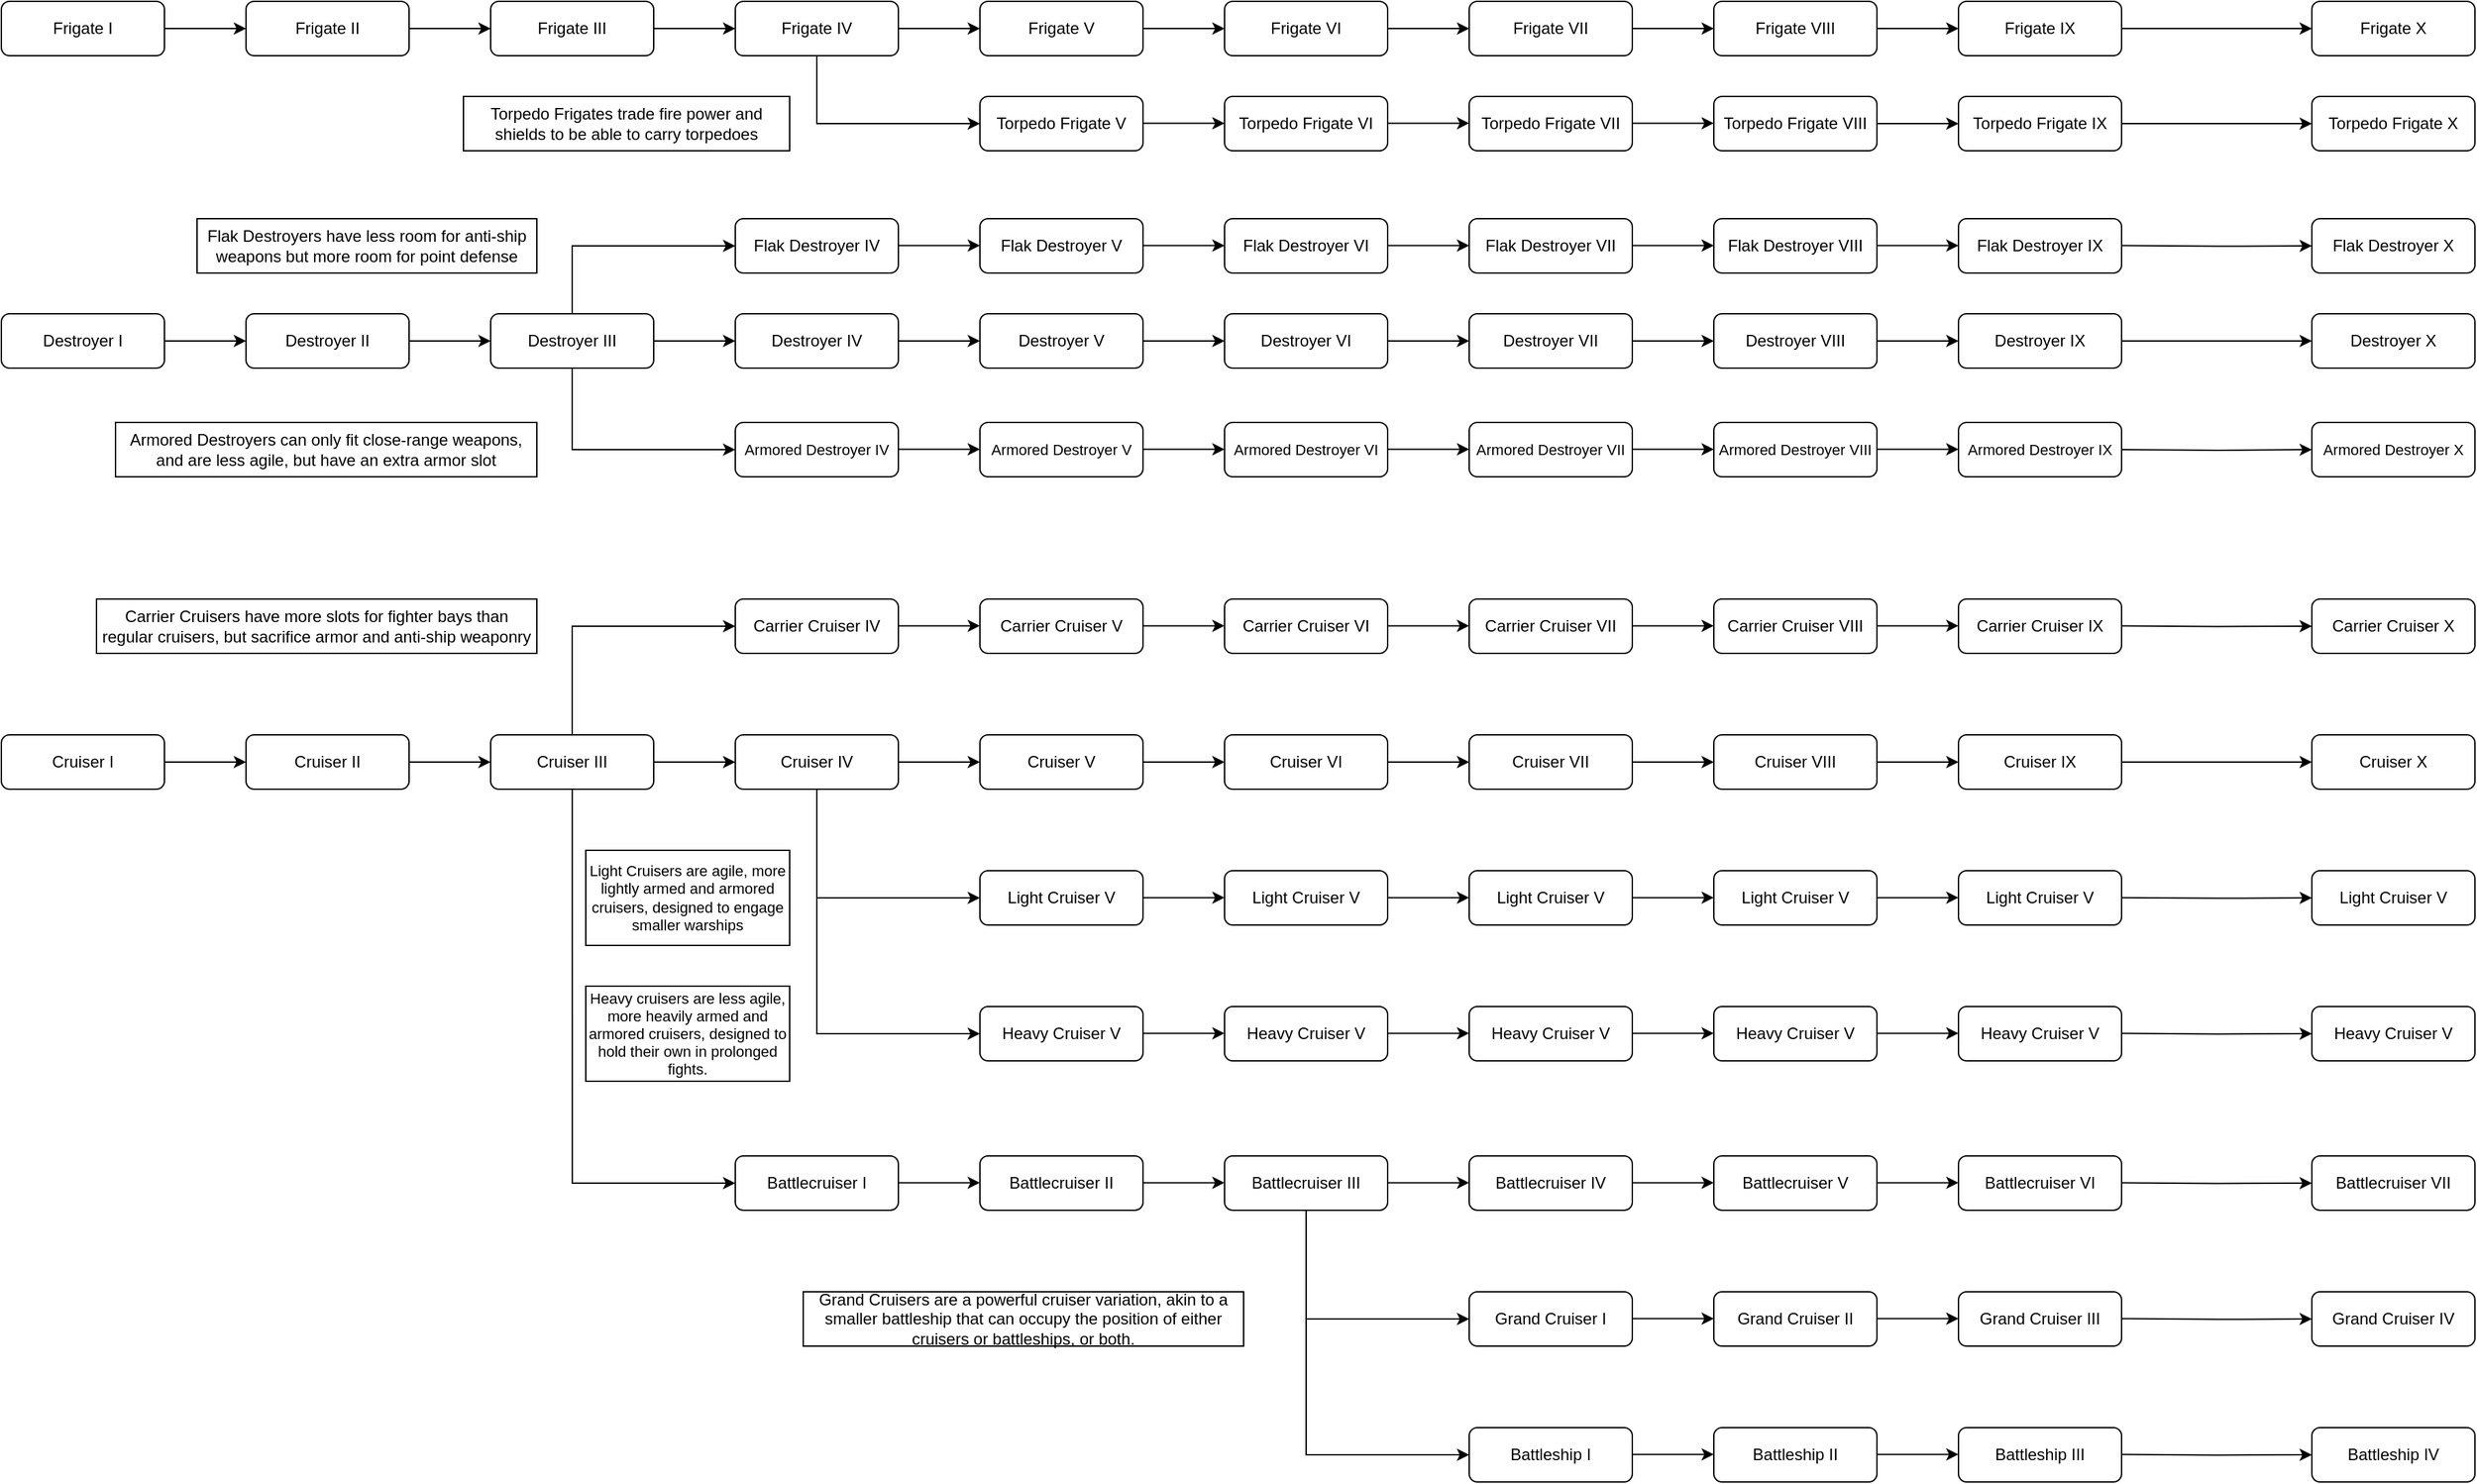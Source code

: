 <mxfile version="24.6.3" type="github">
  <diagram id="C5RBs43oDa-KdzZeNtuy" name="Page-1">
    <mxGraphModel dx="1272" dy="1869" grid="1" gridSize="10" guides="1" tooltips="1" connect="1" arrows="1" fold="1" page="1" pageScale="1" pageWidth="827" pageHeight="1169" math="0" shadow="0">
      <root>
        <mxCell id="WIyWlLk6GJQsqaUBKTNV-0" />
        <mxCell id="WIyWlLk6GJQsqaUBKTNV-1" parent="WIyWlLk6GJQsqaUBKTNV-0" />
        <mxCell id="vkG7E44sfnIiHw47r7bZ-20" style="edgeStyle=orthogonalEdgeStyle;rounded=0;orthogonalLoop=1;jettySize=auto;html=1;" parent="WIyWlLk6GJQsqaUBKTNV-1" source="WIyWlLk6GJQsqaUBKTNV-3" edge="1">
          <mxGeometry relative="1" as="geometry">
            <mxPoint x="200" y="-150" as="targetPoint" />
          </mxGeometry>
        </mxCell>
        <mxCell id="WIyWlLk6GJQsqaUBKTNV-3" value="Frigate I" style="rounded=1;whiteSpace=wrap;html=1;fontSize=12;glass=0;strokeWidth=1;shadow=0;" parent="WIyWlLk6GJQsqaUBKTNV-1" vertex="1">
          <mxGeometry x="20" y="-170" width="120" height="40" as="geometry" />
        </mxCell>
        <mxCell id="vkG7E44sfnIiHw47r7bZ-1" value="Battlecruiser I" style="rounded=1;whiteSpace=wrap;html=1;fontSize=12;glass=0;strokeWidth=1;shadow=0;" parent="WIyWlLk6GJQsqaUBKTNV-1" vertex="1">
          <mxGeometry x="560" y="680" width="120" height="40" as="geometry" />
        </mxCell>
        <mxCell id="vkG7E44sfnIiHw47r7bZ-2" value="Battleship I" style="rounded=1;whiteSpace=wrap;html=1;fontSize=12;glass=0;strokeWidth=1;shadow=0;" parent="WIyWlLk6GJQsqaUBKTNV-1" vertex="1">
          <mxGeometry x="1100" y="880" width="120" height="40" as="geometry" />
        </mxCell>
        <mxCell id="vkG7E44sfnIiHw47r7bZ-25" style="edgeStyle=orthogonalEdgeStyle;rounded=0;orthogonalLoop=1;jettySize=auto;html=1;" parent="WIyWlLk6GJQsqaUBKTNV-1" source="vkG7E44sfnIiHw47r7bZ-26" edge="1">
          <mxGeometry relative="1" as="geometry">
            <mxPoint x="380" y="-150" as="targetPoint" />
          </mxGeometry>
        </mxCell>
        <mxCell id="vkG7E44sfnIiHw47r7bZ-26" value="Frigate II" style="rounded=1;whiteSpace=wrap;html=1;fontSize=12;glass=0;strokeWidth=1;shadow=0;" parent="WIyWlLk6GJQsqaUBKTNV-1" vertex="1">
          <mxGeometry x="200" y="-170" width="120" height="40" as="geometry" />
        </mxCell>
        <mxCell id="vkG7E44sfnIiHw47r7bZ-27" style="edgeStyle=orthogonalEdgeStyle;rounded=0;orthogonalLoop=1;jettySize=auto;html=1;" parent="WIyWlLk6GJQsqaUBKTNV-1" source="vkG7E44sfnIiHw47r7bZ-28" edge="1">
          <mxGeometry relative="1" as="geometry">
            <mxPoint x="560" y="-150" as="targetPoint" />
          </mxGeometry>
        </mxCell>
        <mxCell id="vkG7E44sfnIiHw47r7bZ-28" value="Frigate III" style="rounded=1;whiteSpace=wrap;html=1;fontSize=12;glass=0;strokeWidth=1;shadow=0;" parent="WIyWlLk6GJQsqaUBKTNV-1" vertex="1">
          <mxGeometry x="380" y="-170" width="120" height="40" as="geometry" />
        </mxCell>
        <mxCell id="vkG7E44sfnIiHw47r7bZ-29" style="edgeStyle=orthogonalEdgeStyle;rounded=0;orthogonalLoop=1;jettySize=auto;html=1;" parent="WIyWlLk6GJQsqaUBKTNV-1" source="vkG7E44sfnIiHw47r7bZ-30" edge="1">
          <mxGeometry relative="1" as="geometry">
            <mxPoint x="740" y="-150" as="targetPoint" />
          </mxGeometry>
        </mxCell>
        <mxCell id="vkG7E44sfnIiHw47r7bZ-111" style="edgeStyle=orthogonalEdgeStyle;rounded=0;orthogonalLoop=1;jettySize=auto;html=1;entryX=0;entryY=0.5;entryDx=0;entryDy=0;" parent="WIyWlLk6GJQsqaUBKTNV-1" source="vkG7E44sfnIiHw47r7bZ-30" target="vkG7E44sfnIiHw47r7bZ-110" edge="1">
          <mxGeometry relative="1" as="geometry">
            <mxPoint x="620" y="-70.0" as="targetPoint" />
            <Array as="points">
              <mxPoint x="620" y="-80" />
            </Array>
          </mxGeometry>
        </mxCell>
        <mxCell id="vkG7E44sfnIiHw47r7bZ-30" value="Frigate IV" style="rounded=1;whiteSpace=wrap;html=1;fontSize=12;glass=0;strokeWidth=1;shadow=0;" parent="WIyWlLk6GJQsqaUBKTNV-1" vertex="1">
          <mxGeometry x="560" y="-170" width="120" height="40" as="geometry" />
        </mxCell>
        <mxCell id="vkG7E44sfnIiHw47r7bZ-31" style="edgeStyle=orthogonalEdgeStyle;rounded=0;orthogonalLoop=1;jettySize=auto;html=1;" parent="WIyWlLk6GJQsqaUBKTNV-1" source="vkG7E44sfnIiHw47r7bZ-32" edge="1">
          <mxGeometry relative="1" as="geometry">
            <mxPoint x="920" y="-150" as="targetPoint" />
          </mxGeometry>
        </mxCell>
        <mxCell id="vkG7E44sfnIiHw47r7bZ-32" value="Frigate V" style="rounded=1;whiteSpace=wrap;html=1;fontSize=12;glass=0;strokeWidth=1;shadow=0;" parent="WIyWlLk6GJQsqaUBKTNV-1" vertex="1">
          <mxGeometry x="740" y="-170" width="120" height="40" as="geometry" />
        </mxCell>
        <mxCell id="vkG7E44sfnIiHw47r7bZ-33" style="edgeStyle=orthogonalEdgeStyle;rounded=0;orthogonalLoop=1;jettySize=auto;html=1;" parent="WIyWlLk6GJQsqaUBKTNV-1" source="vkG7E44sfnIiHw47r7bZ-34" edge="1">
          <mxGeometry relative="1" as="geometry">
            <mxPoint x="1100" y="-150" as="targetPoint" />
          </mxGeometry>
        </mxCell>
        <mxCell id="vkG7E44sfnIiHw47r7bZ-34" value="Frigate VI" style="rounded=1;whiteSpace=wrap;html=1;fontSize=12;glass=0;strokeWidth=1;shadow=0;" parent="WIyWlLk6GJQsqaUBKTNV-1" vertex="1">
          <mxGeometry x="920" y="-170" width="120" height="40" as="geometry" />
        </mxCell>
        <mxCell id="vkG7E44sfnIiHw47r7bZ-35" style="edgeStyle=orthogonalEdgeStyle;rounded=0;orthogonalLoop=1;jettySize=auto;html=1;" parent="WIyWlLk6GJQsqaUBKTNV-1" source="vkG7E44sfnIiHw47r7bZ-36" edge="1">
          <mxGeometry relative="1" as="geometry">
            <mxPoint x="1280" y="-150" as="targetPoint" />
          </mxGeometry>
        </mxCell>
        <mxCell id="vkG7E44sfnIiHw47r7bZ-36" value="Frigate VII" style="rounded=1;whiteSpace=wrap;html=1;fontSize=12;glass=0;strokeWidth=1;shadow=0;" parent="WIyWlLk6GJQsqaUBKTNV-1" vertex="1">
          <mxGeometry x="1100" y="-170" width="120" height="40" as="geometry" />
        </mxCell>
        <mxCell id="vkG7E44sfnIiHw47r7bZ-37" style="edgeStyle=orthogonalEdgeStyle;rounded=0;orthogonalLoop=1;jettySize=auto;html=1;" parent="WIyWlLk6GJQsqaUBKTNV-1" source="vkG7E44sfnIiHw47r7bZ-38" edge="1">
          <mxGeometry relative="1" as="geometry">
            <mxPoint x="1460" y="-150" as="targetPoint" />
          </mxGeometry>
        </mxCell>
        <mxCell id="vkG7E44sfnIiHw47r7bZ-38" value="Frigate VIII" style="rounded=1;whiteSpace=wrap;html=1;fontSize=12;glass=0;strokeWidth=1;shadow=0;" parent="WIyWlLk6GJQsqaUBKTNV-1" vertex="1">
          <mxGeometry x="1280" y="-170" width="120" height="40" as="geometry" />
        </mxCell>
        <mxCell id="vkG7E44sfnIiHw47r7bZ-39" style="edgeStyle=orthogonalEdgeStyle;rounded=0;orthogonalLoop=1;jettySize=auto;html=1;entryX=0;entryY=0.5;entryDx=0;entryDy=0;" parent="WIyWlLk6GJQsqaUBKTNV-1" source="vkG7E44sfnIiHw47r7bZ-40" target="vkG7E44sfnIiHw47r7bZ-42" edge="1">
          <mxGeometry relative="1" as="geometry">
            <mxPoint x="1640" y="-150" as="targetPoint" />
          </mxGeometry>
        </mxCell>
        <mxCell id="vkG7E44sfnIiHw47r7bZ-40" value="Frigate IX" style="rounded=1;whiteSpace=wrap;html=1;fontSize=12;glass=0;strokeWidth=1;shadow=0;" parent="WIyWlLk6GJQsqaUBKTNV-1" vertex="1">
          <mxGeometry x="1460" y="-170" width="120" height="40" as="geometry" />
        </mxCell>
        <mxCell id="vkG7E44sfnIiHw47r7bZ-42" value="Frigate X" style="rounded=1;whiteSpace=wrap;html=1;fontSize=12;glass=0;strokeWidth=1;shadow=0;" parent="WIyWlLk6GJQsqaUBKTNV-1" vertex="1">
          <mxGeometry x="1720" y="-170" width="120" height="40" as="geometry" />
        </mxCell>
        <mxCell id="vkG7E44sfnIiHw47r7bZ-43" style="edgeStyle=orthogonalEdgeStyle;rounded=0;orthogonalLoop=1;jettySize=auto;html=1;" parent="WIyWlLk6GJQsqaUBKTNV-1" source="vkG7E44sfnIiHw47r7bZ-44" edge="1">
          <mxGeometry relative="1" as="geometry">
            <mxPoint x="200" y="80" as="targetPoint" />
          </mxGeometry>
        </mxCell>
        <mxCell id="vkG7E44sfnIiHw47r7bZ-44" value="Destroyer I" style="rounded=1;whiteSpace=wrap;html=1;fontSize=12;glass=0;strokeWidth=1;shadow=0;" parent="WIyWlLk6GJQsqaUBKTNV-1" vertex="1">
          <mxGeometry x="20" y="60" width="120" height="40" as="geometry" />
        </mxCell>
        <mxCell id="vkG7E44sfnIiHw47r7bZ-46" style="edgeStyle=orthogonalEdgeStyle;rounded=0;orthogonalLoop=1;jettySize=auto;html=1;" parent="WIyWlLk6GJQsqaUBKTNV-1" source="vkG7E44sfnIiHw47r7bZ-47" edge="1">
          <mxGeometry relative="1" as="geometry">
            <mxPoint x="380" y="80" as="targetPoint" />
          </mxGeometry>
        </mxCell>
        <mxCell id="vkG7E44sfnIiHw47r7bZ-47" value="Destroyer II" style="rounded=1;whiteSpace=wrap;html=1;fontSize=12;glass=0;strokeWidth=1;shadow=0;" parent="WIyWlLk6GJQsqaUBKTNV-1" vertex="1">
          <mxGeometry x="200" y="60" width="120" height="40" as="geometry" />
        </mxCell>
        <mxCell id="vkG7E44sfnIiHw47r7bZ-48" style="edgeStyle=orthogonalEdgeStyle;rounded=0;orthogonalLoop=1;jettySize=auto;html=1;" parent="WIyWlLk6GJQsqaUBKTNV-1" source="vkG7E44sfnIiHw47r7bZ-49" edge="1">
          <mxGeometry relative="1" as="geometry">
            <mxPoint x="560" y="80" as="targetPoint" />
          </mxGeometry>
        </mxCell>
        <mxCell id="vkG7E44sfnIiHw47r7bZ-131" style="edgeStyle=orthogonalEdgeStyle;rounded=0;orthogonalLoop=1;jettySize=auto;html=1;entryX=0;entryY=0.5;entryDx=0;entryDy=0;" parent="WIyWlLk6GJQsqaUBKTNV-1" source="vkG7E44sfnIiHw47r7bZ-49" target="vkG7E44sfnIiHw47r7bZ-129" edge="1">
          <mxGeometry relative="1" as="geometry">
            <mxPoint x="440" y="-10.0" as="targetPoint" />
            <Array as="points">
              <mxPoint x="440" y="10" />
            </Array>
          </mxGeometry>
        </mxCell>
        <mxCell id="vkG7E44sfnIiHw47r7bZ-132" style="edgeStyle=orthogonalEdgeStyle;rounded=0;orthogonalLoop=1;jettySize=auto;html=1;entryX=0;entryY=0.5;entryDx=0;entryDy=0;" parent="WIyWlLk6GJQsqaUBKTNV-1" source="vkG7E44sfnIiHw47r7bZ-49" target="vkG7E44sfnIiHw47r7bZ-130" edge="1">
          <mxGeometry relative="1" as="geometry">
            <Array as="points">
              <mxPoint x="440" y="160" />
            </Array>
          </mxGeometry>
        </mxCell>
        <mxCell id="vkG7E44sfnIiHw47r7bZ-49" value="Destroyer III" style="rounded=1;whiteSpace=wrap;html=1;fontSize=12;glass=0;strokeWidth=1;shadow=0;" parent="WIyWlLk6GJQsqaUBKTNV-1" vertex="1">
          <mxGeometry x="380" y="60" width="120" height="40" as="geometry" />
        </mxCell>
        <mxCell id="vkG7E44sfnIiHw47r7bZ-50" style="edgeStyle=orthogonalEdgeStyle;rounded=0;orthogonalLoop=1;jettySize=auto;html=1;" parent="WIyWlLk6GJQsqaUBKTNV-1" source="vkG7E44sfnIiHw47r7bZ-51" edge="1">
          <mxGeometry relative="1" as="geometry">
            <mxPoint x="740" y="80" as="targetPoint" />
          </mxGeometry>
        </mxCell>
        <mxCell id="vkG7E44sfnIiHw47r7bZ-51" value="Destroyer IV" style="rounded=1;whiteSpace=wrap;html=1;fontSize=12;glass=0;strokeWidth=1;shadow=0;" parent="WIyWlLk6GJQsqaUBKTNV-1" vertex="1">
          <mxGeometry x="560" y="60" width="120" height="40" as="geometry" />
        </mxCell>
        <mxCell id="vkG7E44sfnIiHw47r7bZ-54" style="edgeStyle=orthogonalEdgeStyle;rounded=0;orthogonalLoop=1;jettySize=auto;html=1;" parent="WIyWlLk6GJQsqaUBKTNV-1" source="vkG7E44sfnIiHw47r7bZ-55" edge="1">
          <mxGeometry relative="1" as="geometry">
            <mxPoint x="920" y="80" as="targetPoint" />
          </mxGeometry>
        </mxCell>
        <mxCell id="vkG7E44sfnIiHw47r7bZ-55" value="Destroyer V" style="rounded=1;whiteSpace=wrap;html=1;fontSize=12;glass=0;strokeWidth=1;shadow=0;" parent="WIyWlLk6GJQsqaUBKTNV-1" vertex="1">
          <mxGeometry x="740" y="60" width="120" height="40" as="geometry" />
        </mxCell>
        <mxCell id="vkG7E44sfnIiHw47r7bZ-56" style="edgeStyle=orthogonalEdgeStyle;rounded=0;orthogonalLoop=1;jettySize=auto;html=1;" parent="WIyWlLk6GJQsqaUBKTNV-1" source="vkG7E44sfnIiHw47r7bZ-57" edge="1">
          <mxGeometry relative="1" as="geometry">
            <mxPoint x="1100" y="80" as="targetPoint" />
          </mxGeometry>
        </mxCell>
        <mxCell id="vkG7E44sfnIiHw47r7bZ-57" value="Destroyer VI" style="rounded=1;whiteSpace=wrap;html=1;fontSize=12;glass=0;strokeWidth=1;shadow=0;" parent="WIyWlLk6GJQsqaUBKTNV-1" vertex="1">
          <mxGeometry x="920" y="60" width="120" height="40" as="geometry" />
        </mxCell>
        <mxCell id="vkG7E44sfnIiHw47r7bZ-58" style="edgeStyle=orthogonalEdgeStyle;rounded=0;orthogonalLoop=1;jettySize=auto;html=1;" parent="WIyWlLk6GJQsqaUBKTNV-1" source="vkG7E44sfnIiHw47r7bZ-59" edge="1">
          <mxGeometry relative="1" as="geometry">
            <mxPoint x="1280" y="80" as="targetPoint" />
          </mxGeometry>
        </mxCell>
        <mxCell id="vkG7E44sfnIiHw47r7bZ-59" value="Destroyer VII" style="rounded=1;whiteSpace=wrap;html=1;fontSize=12;glass=0;strokeWidth=1;shadow=0;" parent="WIyWlLk6GJQsqaUBKTNV-1" vertex="1">
          <mxGeometry x="1100" y="60" width="120" height="40" as="geometry" />
        </mxCell>
        <mxCell id="vkG7E44sfnIiHw47r7bZ-60" style="edgeStyle=orthogonalEdgeStyle;rounded=0;orthogonalLoop=1;jettySize=auto;html=1;" parent="WIyWlLk6GJQsqaUBKTNV-1" source="vkG7E44sfnIiHw47r7bZ-61" edge="1">
          <mxGeometry relative="1" as="geometry">
            <mxPoint x="1460" y="80" as="targetPoint" />
          </mxGeometry>
        </mxCell>
        <mxCell id="vkG7E44sfnIiHw47r7bZ-61" value="Destroyer VIII" style="rounded=1;whiteSpace=wrap;html=1;fontSize=12;glass=0;strokeWidth=1;shadow=0;" parent="WIyWlLk6GJQsqaUBKTNV-1" vertex="1">
          <mxGeometry x="1280" y="60" width="120" height="40" as="geometry" />
        </mxCell>
        <mxCell id="vkG7E44sfnIiHw47r7bZ-62" style="edgeStyle=orthogonalEdgeStyle;rounded=0;orthogonalLoop=1;jettySize=auto;html=1;entryX=0;entryY=0.5;entryDx=0;entryDy=0;" parent="WIyWlLk6GJQsqaUBKTNV-1" source="vkG7E44sfnIiHw47r7bZ-63" target="vkG7E44sfnIiHw47r7bZ-65" edge="1">
          <mxGeometry relative="1" as="geometry">
            <mxPoint x="1717" y="80" as="targetPoint" />
          </mxGeometry>
        </mxCell>
        <mxCell id="vkG7E44sfnIiHw47r7bZ-63" value="Destroyer IX" style="rounded=1;whiteSpace=wrap;html=1;fontSize=12;glass=0;strokeWidth=1;shadow=0;" parent="WIyWlLk6GJQsqaUBKTNV-1" vertex="1">
          <mxGeometry x="1460" y="60" width="120" height="40" as="geometry" />
        </mxCell>
        <mxCell id="vkG7E44sfnIiHw47r7bZ-65" value="Destroyer X" style="rounded=1;whiteSpace=wrap;html=1;fontSize=12;glass=0;strokeWidth=1;shadow=0;" parent="WIyWlLk6GJQsqaUBKTNV-1" vertex="1">
          <mxGeometry x="1720" y="60" width="120" height="40" as="geometry" />
        </mxCell>
        <mxCell id="vkG7E44sfnIiHw47r7bZ-67" style="edgeStyle=orthogonalEdgeStyle;rounded=0;orthogonalLoop=1;jettySize=auto;html=1;" parent="WIyWlLk6GJQsqaUBKTNV-1" source="vkG7E44sfnIiHw47r7bZ-68" edge="1">
          <mxGeometry relative="1" as="geometry">
            <mxPoint x="200" y="390" as="targetPoint" />
          </mxGeometry>
        </mxCell>
        <mxCell id="vkG7E44sfnIiHw47r7bZ-68" value="Cruiser I" style="rounded=1;whiteSpace=wrap;html=1;fontSize=12;glass=0;strokeWidth=1;shadow=0;" parent="WIyWlLk6GJQsqaUBKTNV-1" vertex="1">
          <mxGeometry x="20" y="370" width="120" height="40" as="geometry" />
        </mxCell>
        <mxCell id="vkG7E44sfnIiHw47r7bZ-69" style="edgeStyle=orthogonalEdgeStyle;rounded=0;orthogonalLoop=1;jettySize=auto;html=1;" parent="WIyWlLk6GJQsqaUBKTNV-1" source="vkG7E44sfnIiHw47r7bZ-70" edge="1">
          <mxGeometry relative="1" as="geometry">
            <mxPoint x="380" y="390" as="targetPoint" />
          </mxGeometry>
        </mxCell>
        <mxCell id="vkG7E44sfnIiHw47r7bZ-70" value="Cruiser II" style="rounded=1;whiteSpace=wrap;html=1;fontSize=12;glass=0;strokeWidth=1;shadow=0;" parent="WIyWlLk6GJQsqaUBKTNV-1" vertex="1">
          <mxGeometry x="200" y="370" width="120" height="40" as="geometry" />
        </mxCell>
        <mxCell id="vkG7E44sfnIiHw47r7bZ-71" style="edgeStyle=orthogonalEdgeStyle;rounded=0;orthogonalLoop=1;jettySize=auto;html=1;" parent="WIyWlLk6GJQsqaUBKTNV-1" source="vkG7E44sfnIiHw47r7bZ-72" edge="1">
          <mxGeometry relative="1" as="geometry">
            <mxPoint x="560" y="390" as="targetPoint" />
          </mxGeometry>
        </mxCell>
        <mxCell id="vkG7E44sfnIiHw47r7bZ-87" style="edgeStyle=orthogonalEdgeStyle;rounded=0;orthogonalLoop=1;jettySize=auto;html=1;exitX=0.5;exitY=1;exitDx=0;exitDy=0;" parent="WIyWlLk6GJQsqaUBKTNV-1" edge="1">
          <mxGeometry relative="1" as="geometry">
            <mxPoint x="740" y="490" as="targetPoint" />
            <mxPoint x="620" y="410" as="sourcePoint" />
            <Array as="points">
              <mxPoint x="620" y="490" />
            </Array>
          </mxGeometry>
        </mxCell>
        <mxCell id="vkG7E44sfnIiHw47r7bZ-167" style="edgeStyle=orthogonalEdgeStyle;rounded=0;orthogonalLoop=1;jettySize=auto;html=1;entryX=0;entryY=0.5;entryDx=0;entryDy=0;" parent="WIyWlLk6GJQsqaUBKTNV-1" source="vkG7E44sfnIiHw47r7bZ-72" target="vkG7E44sfnIiHw47r7bZ-168" edge="1">
          <mxGeometry relative="1" as="geometry">
            <mxPoint x="540" y="320" as="targetPoint" />
            <Array as="points">
              <mxPoint x="440" y="290" />
              <mxPoint x="560" y="290" />
            </Array>
          </mxGeometry>
        </mxCell>
        <mxCell id="vkG7E44sfnIiHw47r7bZ-185" style="edgeStyle=orthogonalEdgeStyle;rounded=0;orthogonalLoop=1;jettySize=auto;html=1;entryX=0;entryY=0.5;entryDx=0;entryDy=0;" parent="WIyWlLk6GJQsqaUBKTNV-1" target="vkG7E44sfnIiHw47r7bZ-1" edge="1">
          <mxGeometry relative="1" as="geometry">
            <mxPoint x="560" y="770" as="targetPoint" />
            <mxPoint x="440.059" y="410" as="sourcePoint" />
            <Array as="points">
              <mxPoint x="440" y="700" />
            </Array>
          </mxGeometry>
        </mxCell>
        <mxCell id="vkG7E44sfnIiHw47r7bZ-72" value="Cruiser III" style="rounded=1;whiteSpace=wrap;html=1;fontSize=12;glass=0;strokeWidth=1;shadow=0;" parent="WIyWlLk6GJQsqaUBKTNV-1" vertex="1">
          <mxGeometry x="380" y="370" width="120" height="40" as="geometry" />
        </mxCell>
        <mxCell id="vkG7E44sfnIiHw47r7bZ-73" style="edgeStyle=orthogonalEdgeStyle;rounded=0;orthogonalLoop=1;jettySize=auto;html=1;" parent="WIyWlLk6GJQsqaUBKTNV-1" source="vkG7E44sfnIiHw47r7bZ-74" edge="1">
          <mxGeometry relative="1" as="geometry">
            <mxPoint x="740" y="390" as="targetPoint" />
          </mxGeometry>
        </mxCell>
        <mxCell id="vkG7E44sfnIiHw47r7bZ-193" style="edgeStyle=orthogonalEdgeStyle;rounded=0;orthogonalLoop=1;jettySize=auto;html=1;entryX=0;entryY=0.5;entryDx=0;entryDy=0;" parent="WIyWlLk6GJQsqaUBKTNV-1" source="vkG7E44sfnIiHw47r7bZ-74" target="vkG7E44sfnIiHw47r7bZ-192" edge="1">
          <mxGeometry relative="1" as="geometry">
            <mxPoint x="620" y="600" as="targetPoint" />
            <Array as="points">
              <mxPoint x="620" y="590" />
            </Array>
          </mxGeometry>
        </mxCell>
        <mxCell id="vkG7E44sfnIiHw47r7bZ-74" value="Cruiser IV" style="rounded=1;whiteSpace=wrap;html=1;fontSize=12;glass=0;strokeWidth=1;shadow=0;labelBackgroundColor=none;" parent="WIyWlLk6GJQsqaUBKTNV-1" vertex="1">
          <mxGeometry x="560" y="370" width="120" height="40" as="geometry" />
        </mxCell>
        <mxCell id="vkG7E44sfnIiHw47r7bZ-75" style="edgeStyle=orthogonalEdgeStyle;rounded=0;orthogonalLoop=1;jettySize=auto;html=1;" parent="WIyWlLk6GJQsqaUBKTNV-1" source="vkG7E44sfnIiHw47r7bZ-76" edge="1">
          <mxGeometry relative="1" as="geometry">
            <mxPoint x="920" y="390" as="targetPoint" />
          </mxGeometry>
        </mxCell>
        <mxCell id="vkG7E44sfnIiHw47r7bZ-76" value="Cruiser V" style="rounded=1;whiteSpace=wrap;html=1;fontSize=12;glass=0;strokeWidth=1;shadow=0;" parent="WIyWlLk6GJQsqaUBKTNV-1" vertex="1">
          <mxGeometry x="740" y="370" width="120" height="40" as="geometry" />
        </mxCell>
        <mxCell id="vkG7E44sfnIiHw47r7bZ-77" style="edgeStyle=orthogonalEdgeStyle;rounded=0;orthogonalLoop=1;jettySize=auto;html=1;" parent="WIyWlLk6GJQsqaUBKTNV-1" source="vkG7E44sfnIiHw47r7bZ-78" edge="1">
          <mxGeometry relative="1" as="geometry">
            <mxPoint x="1100" y="390" as="targetPoint" />
          </mxGeometry>
        </mxCell>
        <mxCell id="vkG7E44sfnIiHw47r7bZ-78" value="Cruiser VI" style="rounded=1;whiteSpace=wrap;html=1;fontSize=12;glass=0;strokeWidth=1;shadow=0;" parent="WIyWlLk6GJQsqaUBKTNV-1" vertex="1">
          <mxGeometry x="920" y="370" width="120" height="40" as="geometry" />
        </mxCell>
        <mxCell id="vkG7E44sfnIiHw47r7bZ-79" style="edgeStyle=orthogonalEdgeStyle;rounded=0;orthogonalLoop=1;jettySize=auto;html=1;" parent="WIyWlLk6GJQsqaUBKTNV-1" source="vkG7E44sfnIiHw47r7bZ-80" edge="1">
          <mxGeometry relative="1" as="geometry">
            <mxPoint x="1280" y="390" as="targetPoint" />
          </mxGeometry>
        </mxCell>
        <mxCell id="vkG7E44sfnIiHw47r7bZ-80" value="Cruiser VII" style="rounded=1;whiteSpace=wrap;html=1;fontSize=12;glass=0;strokeWidth=1;shadow=0;" parent="WIyWlLk6GJQsqaUBKTNV-1" vertex="1">
          <mxGeometry x="1100" y="370" width="120" height="40" as="geometry" />
        </mxCell>
        <mxCell id="vkG7E44sfnIiHw47r7bZ-81" style="edgeStyle=orthogonalEdgeStyle;rounded=0;orthogonalLoop=1;jettySize=auto;html=1;" parent="WIyWlLk6GJQsqaUBKTNV-1" source="vkG7E44sfnIiHw47r7bZ-82" edge="1">
          <mxGeometry relative="1" as="geometry">
            <mxPoint x="1460" y="390" as="targetPoint" />
          </mxGeometry>
        </mxCell>
        <mxCell id="vkG7E44sfnIiHw47r7bZ-82" value="Cruiser VIII" style="rounded=1;whiteSpace=wrap;html=1;fontSize=12;glass=0;strokeWidth=1;shadow=0;" parent="WIyWlLk6GJQsqaUBKTNV-1" vertex="1">
          <mxGeometry x="1280" y="370" width="120" height="40" as="geometry" />
        </mxCell>
        <mxCell id="vkG7E44sfnIiHw47r7bZ-83" style="edgeStyle=orthogonalEdgeStyle;rounded=0;orthogonalLoop=1;jettySize=auto;html=1;entryX=0;entryY=0.5;entryDx=0;entryDy=0;" parent="WIyWlLk6GJQsqaUBKTNV-1" source="vkG7E44sfnIiHw47r7bZ-84" target="vkG7E44sfnIiHw47r7bZ-86" edge="1">
          <mxGeometry relative="1" as="geometry">
            <mxPoint x="1640" y="390" as="targetPoint" />
            <Array as="points" />
          </mxGeometry>
        </mxCell>
        <mxCell id="vkG7E44sfnIiHw47r7bZ-84" value="Cruiser IX" style="rounded=1;whiteSpace=wrap;html=1;fontSize=12;glass=0;strokeWidth=1;shadow=0;" parent="WIyWlLk6GJQsqaUBKTNV-1" vertex="1">
          <mxGeometry x="1460" y="370" width="120" height="40" as="geometry" />
        </mxCell>
        <mxCell id="vkG7E44sfnIiHw47r7bZ-86" value="Cruiser X" style="rounded=1;whiteSpace=wrap;html=1;fontSize=12;glass=0;strokeWidth=1;shadow=0;" parent="WIyWlLk6GJQsqaUBKTNV-1" vertex="1">
          <mxGeometry x="1720" y="370" width="120" height="40" as="geometry" />
        </mxCell>
        <mxCell id="vkG7E44sfnIiHw47r7bZ-88" style="edgeStyle=orthogonalEdgeStyle;rounded=0;orthogonalLoop=1;jettySize=auto;html=1;" parent="WIyWlLk6GJQsqaUBKTNV-1" edge="1">
          <mxGeometry relative="1" as="geometry">
            <mxPoint x="740" y="699.71" as="targetPoint" />
            <mxPoint x="680" y="699.71" as="sourcePoint" />
          </mxGeometry>
        </mxCell>
        <mxCell id="vkG7E44sfnIiHw47r7bZ-89" value="Battlecruiser II" style="rounded=1;whiteSpace=wrap;html=1;fontSize=12;glass=0;strokeWidth=1;shadow=0;" parent="WIyWlLk6GJQsqaUBKTNV-1" vertex="1">
          <mxGeometry x="740" y="680" width="120" height="40" as="geometry" />
        </mxCell>
        <mxCell id="vkG7E44sfnIiHw47r7bZ-90" style="edgeStyle=orthogonalEdgeStyle;rounded=0;orthogonalLoop=1;jettySize=auto;html=1;" parent="WIyWlLk6GJQsqaUBKTNV-1" edge="1">
          <mxGeometry relative="1" as="geometry">
            <mxPoint x="920" y="699.71" as="targetPoint" />
            <mxPoint x="860" y="699.71" as="sourcePoint" />
          </mxGeometry>
        </mxCell>
        <mxCell id="vkG7E44sfnIiHw47r7bZ-217" style="edgeStyle=orthogonalEdgeStyle;rounded=0;orthogonalLoop=1;jettySize=auto;html=1;entryX=0;entryY=0.5;entryDx=0;entryDy=0;" parent="WIyWlLk6GJQsqaUBKTNV-1" source="vkG7E44sfnIiHw47r7bZ-91" target="vkG7E44sfnIiHw47r7bZ-218" edge="1">
          <mxGeometry relative="1" as="geometry">
            <mxPoint x="1080" y="800" as="targetPoint" />
            <Array as="points">
              <mxPoint x="980" y="800" />
            </Array>
          </mxGeometry>
        </mxCell>
        <mxCell id="vkG7E44sfnIiHw47r7bZ-219" style="edgeStyle=orthogonalEdgeStyle;rounded=0;orthogonalLoop=1;jettySize=auto;html=1;entryX=0;entryY=0.5;entryDx=0;entryDy=0;" parent="WIyWlLk6GJQsqaUBKTNV-1" source="vkG7E44sfnIiHw47r7bZ-91" target="vkG7E44sfnIiHw47r7bZ-2" edge="1">
          <mxGeometry relative="1" as="geometry">
            <Array as="points">
              <mxPoint x="980" y="900" />
            </Array>
          </mxGeometry>
        </mxCell>
        <mxCell id="vkG7E44sfnIiHw47r7bZ-91" value="Battlecruiser III" style="rounded=1;whiteSpace=wrap;html=1;fontSize=12;glass=0;strokeWidth=1;shadow=0;" parent="WIyWlLk6GJQsqaUBKTNV-1" vertex="1">
          <mxGeometry x="920" y="680" width="120" height="40" as="geometry" />
        </mxCell>
        <mxCell id="vkG7E44sfnIiHw47r7bZ-92" style="edgeStyle=orthogonalEdgeStyle;rounded=0;orthogonalLoop=1;jettySize=auto;html=1;" parent="WIyWlLk6GJQsqaUBKTNV-1" edge="1">
          <mxGeometry relative="1" as="geometry">
            <mxPoint x="1100" y="699.71" as="targetPoint" />
            <mxPoint x="1040" y="699.71" as="sourcePoint" />
          </mxGeometry>
        </mxCell>
        <mxCell id="vkG7E44sfnIiHw47r7bZ-93" value="Battlecruiser IV" style="rounded=1;whiteSpace=wrap;html=1;fontSize=12;glass=0;strokeWidth=1;shadow=0;" parent="WIyWlLk6GJQsqaUBKTNV-1" vertex="1">
          <mxGeometry x="1100" y="680" width="120" height="40" as="geometry" />
        </mxCell>
        <mxCell id="vkG7E44sfnIiHw47r7bZ-94" style="edgeStyle=orthogonalEdgeStyle;rounded=0;orthogonalLoop=1;jettySize=auto;html=1;" parent="WIyWlLk6GJQsqaUBKTNV-1" edge="1">
          <mxGeometry relative="1" as="geometry">
            <mxPoint x="1280" y="699.71" as="targetPoint" />
            <mxPoint x="1220" y="699.71" as="sourcePoint" />
          </mxGeometry>
        </mxCell>
        <mxCell id="vkG7E44sfnIiHw47r7bZ-95" value="Battlecruiser V" style="rounded=1;whiteSpace=wrap;html=1;fontSize=12;glass=0;strokeWidth=1;shadow=0;" parent="WIyWlLk6GJQsqaUBKTNV-1" vertex="1">
          <mxGeometry x="1280" y="680" width="120" height="40" as="geometry" />
        </mxCell>
        <mxCell id="vkG7E44sfnIiHw47r7bZ-96" style="edgeStyle=orthogonalEdgeStyle;rounded=0;orthogonalLoop=1;jettySize=auto;html=1;" parent="WIyWlLk6GJQsqaUBKTNV-1" edge="1">
          <mxGeometry relative="1" as="geometry">
            <mxPoint x="1460" y="699.71" as="targetPoint" />
            <mxPoint x="1400" y="699.71" as="sourcePoint" />
          </mxGeometry>
        </mxCell>
        <mxCell id="vkG7E44sfnIiHw47r7bZ-97" value="Battlecruiser VI" style="rounded=1;whiteSpace=wrap;html=1;fontSize=12;glass=0;strokeWidth=1;shadow=0;" parent="WIyWlLk6GJQsqaUBKTNV-1" vertex="1">
          <mxGeometry x="1460" y="680" width="120" height="40" as="geometry" />
        </mxCell>
        <mxCell id="vkG7E44sfnIiHw47r7bZ-98" style="edgeStyle=orthogonalEdgeStyle;rounded=0;orthogonalLoop=1;jettySize=auto;html=1;entryX=0;entryY=0.5;entryDx=0;entryDy=0;" parent="WIyWlLk6GJQsqaUBKTNV-1" target="vkG7E44sfnIiHw47r7bZ-99" edge="1">
          <mxGeometry relative="1" as="geometry">
            <mxPoint x="1640" y="699.71" as="targetPoint" />
            <mxPoint x="1580" y="699.71" as="sourcePoint" />
          </mxGeometry>
        </mxCell>
        <mxCell id="vkG7E44sfnIiHw47r7bZ-99" value="Battlecruiser VII" style="rounded=1;whiteSpace=wrap;html=1;fontSize=12;glass=0;strokeWidth=1;shadow=0;" parent="WIyWlLk6GJQsqaUBKTNV-1" vertex="1">
          <mxGeometry x="1720" y="680" width="120" height="40" as="geometry" />
        </mxCell>
        <mxCell id="vkG7E44sfnIiHw47r7bZ-103" style="edgeStyle=orthogonalEdgeStyle;rounded=0;orthogonalLoop=1;jettySize=auto;html=1;" parent="WIyWlLk6GJQsqaUBKTNV-1" edge="1">
          <mxGeometry relative="1" as="geometry">
            <mxPoint x="1280" y="899.71" as="targetPoint" />
            <mxPoint x="1220" y="899.71" as="sourcePoint" />
          </mxGeometry>
        </mxCell>
        <mxCell id="vkG7E44sfnIiHw47r7bZ-104" value="Battleship II" style="rounded=1;whiteSpace=wrap;html=1;fontSize=12;glass=0;strokeWidth=1;shadow=0;" parent="WIyWlLk6GJQsqaUBKTNV-1" vertex="1">
          <mxGeometry x="1280" y="880" width="120" height="40" as="geometry" />
        </mxCell>
        <mxCell id="vkG7E44sfnIiHw47r7bZ-105" style="edgeStyle=orthogonalEdgeStyle;rounded=0;orthogonalLoop=1;jettySize=auto;html=1;" parent="WIyWlLk6GJQsqaUBKTNV-1" edge="1">
          <mxGeometry relative="1" as="geometry">
            <mxPoint x="1460" y="899.71" as="targetPoint" />
            <mxPoint x="1400" y="899.71" as="sourcePoint" />
          </mxGeometry>
        </mxCell>
        <mxCell id="vkG7E44sfnIiHw47r7bZ-106" value="Battleship III" style="rounded=1;whiteSpace=wrap;html=1;fontSize=12;glass=0;strokeWidth=1;shadow=0;" parent="WIyWlLk6GJQsqaUBKTNV-1" vertex="1">
          <mxGeometry x="1460" y="880" width="120" height="40" as="geometry" />
        </mxCell>
        <mxCell id="vkG7E44sfnIiHw47r7bZ-107" style="edgeStyle=orthogonalEdgeStyle;rounded=0;orthogonalLoop=1;jettySize=auto;html=1;entryX=0;entryY=0.5;entryDx=0;entryDy=0;" parent="WIyWlLk6GJQsqaUBKTNV-1" target="vkG7E44sfnIiHw47r7bZ-108" edge="1">
          <mxGeometry relative="1" as="geometry">
            <mxPoint x="1640" y="899.71" as="targetPoint" />
            <mxPoint x="1580" y="899.71" as="sourcePoint" />
          </mxGeometry>
        </mxCell>
        <mxCell id="vkG7E44sfnIiHw47r7bZ-108" value="Battleship IV" style="rounded=1;whiteSpace=wrap;html=1;fontSize=12;glass=0;strokeWidth=1;shadow=0;" parent="WIyWlLk6GJQsqaUBKTNV-1" vertex="1">
          <mxGeometry x="1720" y="880" width="120" height="40" as="geometry" />
        </mxCell>
        <mxCell id="vkG7E44sfnIiHw47r7bZ-110" value="Torpedo Frigate V" style="rounded=1;whiteSpace=wrap;html=1;fontSize=12;glass=0;strokeWidth=1;shadow=0;" parent="WIyWlLk6GJQsqaUBKTNV-1" vertex="1">
          <mxGeometry x="740" y="-100" width="120" height="40" as="geometry" />
        </mxCell>
        <mxCell id="vkG7E44sfnIiHw47r7bZ-112" value="Torpedo Frigate VI" style="rounded=1;whiteSpace=wrap;html=1;fontSize=12;glass=0;strokeWidth=1;shadow=0;" parent="WIyWlLk6GJQsqaUBKTNV-1" vertex="1">
          <mxGeometry x="920" y="-100" width="120" height="40" as="geometry" />
        </mxCell>
        <mxCell id="vkG7E44sfnIiHw47r7bZ-114" style="edgeStyle=orthogonalEdgeStyle;rounded=0;orthogonalLoop=1;jettySize=auto;html=1;" parent="WIyWlLk6GJQsqaUBKTNV-1" edge="1">
          <mxGeometry relative="1" as="geometry">
            <mxPoint x="920" y="-80.24" as="targetPoint" />
            <mxPoint x="860" y="-80.24" as="sourcePoint" />
          </mxGeometry>
        </mxCell>
        <mxCell id="vkG7E44sfnIiHw47r7bZ-115" value="Torpedo Frigate VII" style="rounded=1;whiteSpace=wrap;html=1;fontSize=12;glass=0;strokeWidth=1;shadow=0;" parent="WIyWlLk6GJQsqaUBKTNV-1" vertex="1">
          <mxGeometry x="1100" y="-100" width="120" height="40" as="geometry" />
        </mxCell>
        <mxCell id="vkG7E44sfnIiHw47r7bZ-120" value="Torpedo Frigate VIII" style="rounded=1;whiteSpace=wrap;html=1;fontSize=12;glass=0;strokeWidth=1;shadow=0;" parent="WIyWlLk6GJQsqaUBKTNV-1" vertex="1">
          <mxGeometry x="1280" y="-100" width="120" height="40" as="geometry" />
        </mxCell>
        <mxCell id="vkG7E44sfnIiHw47r7bZ-122" style="edgeStyle=orthogonalEdgeStyle;rounded=0;orthogonalLoop=1;jettySize=auto;html=1;" parent="WIyWlLk6GJQsqaUBKTNV-1" edge="1">
          <mxGeometry relative="1" as="geometry">
            <mxPoint x="1100" y="-80.29" as="targetPoint" />
            <mxPoint x="1040" y="-80.29" as="sourcePoint" />
          </mxGeometry>
        </mxCell>
        <mxCell id="vkG7E44sfnIiHw47r7bZ-123" style="edgeStyle=orthogonalEdgeStyle;rounded=0;orthogonalLoop=1;jettySize=auto;html=1;" parent="WIyWlLk6GJQsqaUBKTNV-1" edge="1">
          <mxGeometry relative="1" as="geometry">
            <mxPoint x="1280" y="-80.29" as="targetPoint" />
            <mxPoint x="1220" y="-80.29" as="sourcePoint" />
          </mxGeometry>
        </mxCell>
        <mxCell id="vkG7E44sfnIiHw47r7bZ-124" style="edgeStyle=orthogonalEdgeStyle;rounded=0;orthogonalLoop=1;jettySize=auto;html=1;" parent="WIyWlLk6GJQsqaUBKTNV-1" edge="1">
          <mxGeometry relative="1" as="geometry">
            <mxPoint x="1460" y="-80" as="targetPoint" />
            <mxPoint x="1400" y="-80" as="sourcePoint" />
          </mxGeometry>
        </mxCell>
        <mxCell id="vkG7E44sfnIiHw47r7bZ-125" value="Torpedo Frigate IX" style="rounded=1;whiteSpace=wrap;html=1;fontSize=12;glass=0;strokeWidth=1;shadow=0;" parent="WIyWlLk6GJQsqaUBKTNV-1" vertex="1">
          <mxGeometry x="1460" y="-100" width="120" height="40" as="geometry" />
        </mxCell>
        <mxCell id="vkG7E44sfnIiHw47r7bZ-126" style="edgeStyle=orthogonalEdgeStyle;rounded=0;orthogonalLoop=1;jettySize=auto;html=1;entryX=0;entryY=0.5;entryDx=0;entryDy=0;exitX=1;exitY=0.5;exitDx=0;exitDy=0;" parent="WIyWlLk6GJQsqaUBKTNV-1" source="vkG7E44sfnIiHw47r7bZ-125" target="vkG7E44sfnIiHw47r7bZ-127" edge="1">
          <mxGeometry relative="1" as="geometry">
            <mxPoint x="1706.04" y="-80.33" as="targetPoint" />
            <mxPoint x="1590" y="-80" as="sourcePoint" />
          </mxGeometry>
        </mxCell>
        <mxCell id="vkG7E44sfnIiHw47r7bZ-127" value="Torpedo Frigate X" style="rounded=1;whiteSpace=wrap;html=1;fontSize=12;glass=0;strokeWidth=1;shadow=0;" parent="WIyWlLk6GJQsqaUBKTNV-1" vertex="1">
          <mxGeometry x="1720" y="-100" width="120" height="40" as="geometry" />
        </mxCell>
        <mxCell id="vkG7E44sfnIiHw47r7bZ-129" value="Flak Destroyer IV" style="rounded=1;whiteSpace=wrap;html=1;fontSize=12;glass=0;strokeWidth=1;shadow=0;" parent="WIyWlLk6GJQsqaUBKTNV-1" vertex="1">
          <mxGeometry x="560" y="-10" width="120" height="40" as="geometry" />
        </mxCell>
        <mxCell id="vkG7E44sfnIiHw47r7bZ-130" value="Armored Destroyer IV" style="rounded=1;whiteSpace=wrap;html=1;fontSize=11;glass=0;strokeWidth=1;shadow=0;" parent="WIyWlLk6GJQsqaUBKTNV-1" vertex="1">
          <mxGeometry x="560" y="140" width="120" height="40" as="geometry" />
        </mxCell>
        <mxCell id="vkG7E44sfnIiHw47r7bZ-133" value="Torpedo Frigates trade fire power and shields to be able to carry torpedoes" style="shape=step;perimeter=stepPerimeter;whiteSpace=wrap;html=1;fixedSize=1;size=0;" parent="WIyWlLk6GJQsqaUBKTNV-1" vertex="1">
          <mxGeometry x="360" y="-100" width="240" height="40" as="geometry" />
        </mxCell>
        <mxCell id="vkG7E44sfnIiHw47r7bZ-137" value="Armored Destroyer&amp;nbsp;&lt;span style=&quot;background-color: initial; font-size: 11px;&quot;&gt;V&lt;/span&gt;" style="rounded=1;whiteSpace=wrap;html=1;fontSize=11;glass=0;strokeWidth=1;shadow=0;" parent="WIyWlLk6GJQsqaUBKTNV-1" vertex="1">
          <mxGeometry x="740" y="140" width="120" height="40" as="geometry" />
        </mxCell>
        <mxCell id="vkG7E44sfnIiHw47r7bZ-138" style="edgeStyle=orthogonalEdgeStyle;rounded=0;orthogonalLoop=1;jettySize=auto;html=1;" parent="WIyWlLk6GJQsqaUBKTNV-1" edge="1">
          <mxGeometry relative="1" as="geometry">
            <mxPoint x="740" y="159.76" as="targetPoint" />
            <mxPoint x="680" y="159.76" as="sourcePoint" />
          </mxGeometry>
        </mxCell>
        <mxCell id="vkG7E44sfnIiHw47r7bZ-139" style="edgeStyle=orthogonalEdgeStyle;rounded=0;orthogonalLoop=1;jettySize=auto;html=1;" parent="WIyWlLk6GJQsqaUBKTNV-1" edge="1">
          <mxGeometry relative="1" as="geometry">
            <mxPoint x="920" y="159.76" as="targetPoint" />
            <mxPoint x="860" y="159.76" as="sourcePoint" />
          </mxGeometry>
        </mxCell>
        <mxCell id="vkG7E44sfnIiHw47r7bZ-141" value="Armored Destroyer VI" style="rounded=1;whiteSpace=wrap;html=1;fontSize=11;glass=0;strokeWidth=1;shadow=0;" parent="WIyWlLk6GJQsqaUBKTNV-1" vertex="1">
          <mxGeometry x="920" y="140" width="120" height="40" as="geometry" />
        </mxCell>
        <mxCell id="vkG7E44sfnIiHw47r7bZ-142" style="edgeStyle=orthogonalEdgeStyle;rounded=0;orthogonalLoop=1;jettySize=auto;html=1;" parent="WIyWlLk6GJQsqaUBKTNV-1" edge="1">
          <mxGeometry relative="1" as="geometry">
            <mxPoint x="1100" y="159.76" as="targetPoint" />
            <mxPoint x="1040" y="159.76" as="sourcePoint" />
          </mxGeometry>
        </mxCell>
        <mxCell id="vkG7E44sfnIiHw47r7bZ-143" value="Armored Destroyer VII" style="rounded=1;whiteSpace=wrap;html=1;fontSize=11;glass=0;strokeWidth=1;shadow=0;" parent="WIyWlLk6GJQsqaUBKTNV-1" vertex="1">
          <mxGeometry x="1100" y="140" width="120" height="40" as="geometry" />
        </mxCell>
        <mxCell id="vkG7E44sfnIiHw47r7bZ-144" style="edgeStyle=orthogonalEdgeStyle;rounded=0;orthogonalLoop=1;jettySize=auto;html=1;" parent="WIyWlLk6GJQsqaUBKTNV-1" edge="1">
          <mxGeometry relative="1" as="geometry">
            <mxPoint x="1280" y="159.76" as="targetPoint" />
            <mxPoint x="1220" y="159.76" as="sourcePoint" />
          </mxGeometry>
        </mxCell>
        <mxCell id="vkG7E44sfnIiHw47r7bZ-145" value="Armored Destroyer VIII" style="rounded=1;whiteSpace=wrap;html=1;fontSize=11;glass=0;strokeWidth=1;shadow=0;" parent="WIyWlLk6GJQsqaUBKTNV-1" vertex="1">
          <mxGeometry x="1280" y="140" width="120" height="40" as="geometry" />
        </mxCell>
        <mxCell id="vkG7E44sfnIiHw47r7bZ-146" style="edgeStyle=orthogonalEdgeStyle;rounded=0;orthogonalLoop=1;jettySize=auto;html=1;" parent="WIyWlLk6GJQsqaUBKTNV-1" edge="1">
          <mxGeometry relative="1" as="geometry">
            <mxPoint x="1460" y="159.76" as="targetPoint" />
            <mxPoint x="1400" y="159.76" as="sourcePoint" />
          </mxGeometry>
        </mxCell>
        <mxCell id="vkG7E44sfnIiHw47r7bZ-147" value="Armored Destroyer IX" style="rounded=1;whiteSpace=wrap;html=1;fontSize=11;glass=0;strokeWidth=1;shadow=0;" parent="WIyWlLk6GJQsqaUBKTNV-1" vertex="1">
          <mxGeometry x="1460" y="140" width="120" height="40" as="geometry" />
        </mxCell>
        <mxCell id="vkG7E44sfnIiHw47r7bZ-148" style="edgeStyle=orthogonalEdgeStyle;rounded=0;orthogonalLoop=1;jettySize=auto;html=1;entryX=0;entryY=0.5;entryDx=0;entryDy=0;" parent="WIyWlLk6GJQsqaUBKTNV-1" target="vkG7E44sfnIiHw47r7bZ-149" edge="1">
          <mxGeometry relative="1" as="geometry">
            <mxPoint x="1696.52" y="159.53" as="targetPoint" />
            <mxPoint x="1580" y="160" as="sourcePoint" />
          </mxGeometry>
        </mxCell>
        <mxCell id="vkG7E44sfnIiHw47r7bZ-149" value="Armored Destroyer X" style="rounded=1;whiteSpace=wrap;html=1;fontSize=11;glass=0;strokeWidth=1;shadow=0;" parent="WIyWlLk6GJQsqaUBKTNV-1" vertex="1">
          <mxGeometry x="1720" y="140" width="120" height="40" as="geometry" />
        </mxCell>
        <mxCell id="vkG7E44sfnIiHw47r7bZ-152" style="edgeStyle=orthogonalEdgeStyle;rounded=0;orthogonalLoop=1;jettySize=auto;html=1;" parent="WIyWlLk6GJQsqaUBKTNV-1" edge="1">
          <mxGeometry relative="1" as="geometry">
            <mxPoint x="740" y="9.76" as="targetPoint" />
            <mxPoint x="680" y="9.76" as="sourcePoint" />
          </mxGeometry>
        </mxCell>
        <mxCell id="vkG7E44sfnIiHw47r7bZ-153" value="Flak Destroyer V" style="rounded=1;whiteSpace=wrap;html=1;fontSize=12;glass=0;strokeWidth=1;shadow=0;" parent="WIyWlLk6GJQsqaUBKTNV-1" vertex="1">
          <mxGeometry x="740" y="-10" width="120" height="40" as="geometry" />
        </mxCell>
        <mxCell id="vkG7E44sfnIiHw47r7bZ-154" style="edgeStyle=orthogonalEdgeStyle;rounded=0;orthogonalLoop=1;jettySize=auto;html=1;" parent="WIyWlLk6GJQsqaUBKTNV-1" edge="1">
          <mxGeometry relative="1" as="geometry">
            <mxPoint x="920" y="9.76" as="targetPoint" />
            <mxPoint x="860" y="9.76" as="sourcePoint" />
          </mxGeometry>
        </mxCell>
        <mxCell id="vkG7E44sfnIiHw47r7bZ-155" value="Flak Destroyer VI" style="rounded=1;whiteSpace=wrap;html=1;fontSize=12;glass=0;strokeWidth=1;shadow=0;" parent="WIyWlLk6GJQsqaUBKTNV-1" vertex="1">
          <mxGeometry x="920" y="-10" width="120" height="40" as="geometry" />
        </mxCell>
        <mxCell id="vkG7E44sfnIiHw47r7bZ-156" style="edgeStyle=orthogonalEdgeStyle;rounded=0;orthogonalLoop=1;jettySize=auto;html=1;" parent="WIyWlLk6GJQsqaUBKTNV-1" edge="1">
          <mxGeometry relative="1" as="geometry">
            <mxPoint x="1100" y="9.76" as="targetPoint" />
            <mxPoint x="1040" y="9.76" as="sourcePoint" />
          </mxGeometry>
        </mxCell>
        <mxCell id="vkG7E44sfnIiHw47r7bZ-157" value="Flak Destroyer VII" style="rounded=1;whiteSpace=wrap;html=1;fontSize=12;glass=0;strokeWidth=1;shadow=0;" parent="WIyWlLk6GJQsqaUBKTNV-1" vertex="1">
          <mxGeometry x="1100" y="-10" width="120" height="40" as="geometry" />
        </mxCell>
        <mxCell id="vkG7E44sfnIiHw47r7bZ-158" style="edgeStyle=orthogonalEdgeStyle;rounded=0;orthogonalLoop=1;jettySize=auto;html=1;" parent="WIyWlLk6GJQsqaUBKTNV-1" edge="1">
          <mxGeometry relative="1" as="geometry">
            <mxPoint x="1280" y="9.76" as="targetPoint" />
            <mxPoint x="1220" y="9.76" as="sourcePoint" />
          </mxGeometry>
        </mxCell>
        <mxCell id="vkG7E44sfnIiHw47r7bZ-159" value="Flak Destroyer VIII" style="rounded=1;whiteSpace=wrap;html=1;fontSize=12;glass=0;strokeWidth=1;shadow=0;" parent="WIyWlLk6GJQsqaUBKTNV-1" vertex="1">
          <mxGeometry x="1280" y="-10" width="120" height="40" as="geometry" />
        </mxCell>
        <mxCell id="vkG7E44sfnIiHw47r7bZ-160" style="edgeStyle=orthogonalEdgeStyle;rounded=0;orthogonalLoop=1;jettySize=auto;html=1;" parent="WIyWlLk6GJQsqaUBKTNV-1" edge="1">
          <mxGeometry relative="1" as="geometry">
            <mxPoint x="1460" y="9.76" as="targetPoint" />
            <mxPoint x="1400" y="9.76" as="sourcePoint" />
          </mxGeometry>
        </mxCell>
        <mxCell id="vkG7E44sfnIiHw47r7bZ-161" value="Flak Destroyer IX" style="rounded=1;whiteSpace=wrap;html=1;fontSize=12;glass=0;strokeWidth=1;shadow=0;" parent="WIyWlLk6GJQsqaUBKTNV-1" vertex="1">
          <mxGeometry x="1460" y="-10" width="120" height="40" as="geometry" />
        </mxCell>
        <mxCell id="vkG7E44sfnIiHw47r7bZ-162" style="edgeStyle=orthogonalEdgeStyle;rounded=0;orthogonalLoop=1;jettySize=auto;html=1;entryX=0;entryY=0.5;entryDx=0;entryDy=0;" parent="WIyWlLk6GJQsqaUBKTNV-1" target="vkG7E44sfnIiHw47r7bZ-163" edge="1">
          <mxGeometry relative="1" as="geometry">
            <mxPoint x="1640" y="9.76" as="targetPoint" />
            <mxPoint x="1580" y="9.76" as="sourcePoint" />
          </mxGeometry>
        </mxCell>
        <mxCell id="vkG7E44sfnIiHw47r7bZ-163" value="Flak Destroyer X" style="rounded=1;whiteSpace=wrap;html=1;fontSize=12;glass=0;strokeWidth=1;shadow=0;" parent="WIyWlLk6GJQsqaUBKTNV-1" vertex="1">
          <mxGeometry x="1720" y="-10" width="120" height="40" as="geometry" />
        </mxCell>
        <mxCell id="vkG7E44sfnIiHw47r7bZ-164" value="Flak Destroyers have less room for anti-ship weapons but more room for point defense" style="shape=step;perimeter=stepPerimeter;fixedSize=1;align=center;labelPosition=center;verticalLabelPosition=middle;verticalAlign=middle;whiteSpace=wrap;html=1;horizontal=1;size=0;" parent="WIyWlLk6GJQsqaUBKTNV-1" vertex="1">
          <mxGeometry x="164" y="-10" width="250" height="40" as="geometry" />
        </mxCell>
        <mxCell id="vkG7E44sfnIiHw47r7bZ-165" value="Armored Destroyers can only fit close-range weapons, and are less agile, but have an extra armor slot" style="shape=step;perimeter=stepPerimeter;fixedSize=1;align=center;labelPosition=center;verticalLabelPosition=middle;verticalAlign=middle;whiteSpace=wrap;html=1;horizontal=1;size=0;" parent="WIyWlLk6GJQsqaUBKTNV-1" vertex="1">
          <mxGeometry x="104" y="140" width="310" height="40" as="geometry" />
        </mxCell>
        <mxCell id="vkG7E44sfnIiHw47r7bZ-168" value="Carrier Cruiser IV" style="rounded=1;whiteSpace=wrap;html=1;fontSize=12;glass=0;strokeWidth=1;shadow=0;" parent="WIyWlLk6GJQsqaUBKTNV-1" vertex="1">
          <mxGeometry x="560" y="270" width="120" height="40" as="geometry" />
        </mxCell>
        <mxCell id="vkG7E44sfnIiHw47r7bZ-169" style="edgeStyle=orthogonalEdgeStyle;rounded=0;orthogonalLoop=1;jettySize=auto;html=1;" parent="WIyWlLk6GJQsqaUBKTNV-1" edge="1">
          <mxGeometry relative="1" as="geometry">
            <mxPoint x="740" y="289.71" as="targetPoint" />
            <mxPoint x="680" y="289.71" as="sourcePoint" />
          </mxGeometry>
        </mxCell>
        <mxCell id="vkG7E44sfnIiHw47r7bZ-170" value="Carrier Cruiser V" style="rounded=1;whiteSpace=wrap;html=1;fontSize=12;glass=0;strokeWidth=1;shadow=0;" parent="WIyWlLk6GJQsqaUBKTNV-1" vertex="1">
          <mxGeometry x="740" y="270" width="120" height="40" as="geometry" />
        </mxCell>
        <mxCell id="vkG7E44sfnIiHw47r7bZ-171" style="edgeStyle=orthogonalEdgeStyle;rounded=0;orthogonalLoop=1;jettySize=auto;html=1;" parent="WIyWlLk6GJQsqaUBKTNV-1" edge="1">
          <mxGeometry relative="1" as="geometry">
            <mxPoint x="920" y="289.71" as="targetPoint" />
            <mxPoint x="860" y="289.71" as="sourcePoint" />
          </mxGeometry>
        </mxCell>
        <mxCell id="vkG7E44sfnIiHw47r7bZ-172" value="Carrier Cruiser VI" style="rounded=1;whiteSpace=wrap;html=1;fontSize=12;glass=0;strokeWidth=1;shadow=0;" parent="WIyWlLk6GJQsqaUBKTNV-1" vertex="1">
          <mxGeometry x="920" y="270" width="120" height="40" as="geometry" />
        </mxCell>
        <mxCell id="vkG7E44sfnIiHw47r7bZ-173" style="edgeStyle=orthogonalEdgeStyle;rounded=0;orthogonalLoop=1;jettySize=auto;html=1;" parent="WIyWlLk6GJQsqaUBKTNV-1" edge="1">
          <mxGeometry relative="1" as="geometry">
            <mxPoint x="1100" y="289.71" as="targetPoint" />
            <mxPoint x="1040" y="289.71" as="sourcePoint" />
          </mxGeometry>
        </mxCell>
        <mxCell id="vkG7E44sfnIiHw47r7bZ-174" value="Carrier Cruiser VII" style="rounded=1;whiteSpace=wrap;html=1;fontSize=12;glass=0;strokeWidth=1;shadow=0;" parent="WIyWlLk6GJQsqaUBKTNV-1" vertex="1">
          <mxGeometry x="1100" y="270" width="120" height="40" as="geometry" />
        </mxCell>
        <mxCell id="vkG7E44sfnIiHw47r7bZ-175" style="edgeStyle=orthogonalEdgeStyle;rounded=0;orthogonalLoop=1;jettySize=auto;html=1;" parent="WIyWlLk6GJQsqaUBKTNV-1" edge="1">
          <mxGeometry relative="1" as="geometry">
            <mxPoint x="1280" y="289.71" as="targetPoint" />
            <mxPoint x="1220" y="289.71" as="sourcePoint" />
          </mxGeometry>
        </mxCell>
        <mxCell id="vkG7E44sfnIiHw47r7bZ-176" value="Carrier Cruiser VIII" style="rounded=1;whiteSpace=wrap;html=1;fontSize=12;glass=0;strokeWidth=1;shadow=0;" parent="WIyWlLk6GJQsqaUBKTNV-1" vertex="1">
          <mxGeometry x="1280" y="270" width="120" height="40" as="geometry" />
        </mxCell>
        <mxCell id="vkG7E44sfnIiHw47r7bZ-177" style="edgeStyle=orthogonalEdgeStyle;rounded=0;orthogonalLoop=1;jettySize=auto;html=1;" parent="WIyWlLk6GJQsqaUBKTNV-1" edge="1">
          <mxGeometry relative="1" as="geometry">
            <mxPoint x="1460" y="289.71" as="targetPoint" />
            <mxPoint x="1400" y="289.71" as="sourcePoint" />
          </mxGeometry>
        </mxCell>
        <mxCell id="vkG7E44sfnIiHw47r7bZ-178" value="Carrier Cruiser IX" style="rounded=1;whiteSpace=wrap;html=1;fontSize=12;glass=0;strokeWidth=1;shadow=0;" parent="WIyWlLk6GJQsqaUBKTNV-1" vertex="1">
          <mxGeometry x="1460" y="270" width="120" height="40" as="geometry" />
        </mxCell>
        <mxCell id="vkG7E44sfnIiHw47r7bZ-179" style="edgeStyle=orthogonalEdgeStyle;rounded=0;orthogonalLoop=1;jettySize=auto;html=1;entryX=0;entryY=0.5;entryDx=0;entryDy=0;" parent="WIyWlLk6GJQsqaUBKTNV-1" target="vkG7E44sfnIiHw47r7bZ-180" edge="1">
          <mxGeometry relative="1" as="geometry">
            <mxPoint x="1640" y="289.71" as="targetPoint" />
            <mxPoint x="1580" y="289.71" as="sourcePoint" />
          </mxGeometry>
        </mxCell>
        <mxCell id="vkG7E44sfnIiHw47r7bZ-180" value="Carrier Cruiser X" style="rounded=1;whiteSpace=wrap;html=1;fontSize=12;glass=0;strokeWidth=1;shadow=0;" parent="WIyWlLk6GJQsqaUBKTNV-1" vertex="1">
          <mxGeometry x="1720" y="270" width="120" height="40" as="geometry" />
        </mxCell>
        <mxCell id="vkG7E44sfnIiHw47r7bZ-183" value="Carrier Cruisers have more slots for fighter bays than regular cruisers, but sacrifice armor and anti-ship weaponry" style="shape=step;perimeter=stepPerimeter;fixedSize=1;align=center;labelPosition=center;verticalLabelPosition=middle;verticalAlign=middle;whiteSpace=wrap;html=1;horizontal=1;size=0;" parent="WIyWlLk6GJQsqaUBKTNV-1" vertex="1">
          <mxGeometry x="90" y="270" width="324" height="40" as="geometry" />
        </mxCell>
        <mxCell id="vkG7E44sfnIiHw47r7bZ-186" value="Light Cruiser V" style="rounded=1;whiteSpace=wrap;html=1;fontSize=12;glass=0;strokeWidth=1;shadow=0;" parent="WIyWlLk6GJQsqaUBKTNV-1" vertex="1">
          <mxGeometry x="740" y="470" width="120" height="40" as="geometry" />
        </mxCell>
        <mxCell id="vkG7E44sfnIiHw47r7bZ-188" style="edgeStyle=orthogonalEdgeStyle;rounded=0;orthogonalLoop=1;jettySize=auto;html=1;" parent="WIyWlLk6GJQsqaUBKTNV-1" edge="1">
          <mxGeometry relative="1" as="geometry">
            <mxPoint x="920" y="489.83" as="targetPoint" />
            <mxPoint x="860" y="489.83" as="sourcePoint" />
          </mxGeometry>
        </mxCell>
        <mxCell id="vkG7E44sfnIiHw47r7bZ-192" value="Heavy Cruiser V" style="rounded=1;whiteSpace=wrap;html=1;fontSize=12;glass=0;strokeWidth=1;shadow=0;" parent="WIyWlLk6GJQsqaUBKTNV-1" vertex="1">
          <mxGeometry x="740" y="570" width="120" height="40" as="geometry" />
        </mxCell>
        <mxCell id="vkG7E44sfnIiHw47r7bZ-194" style="edgeStyle=orthogonalEdgeStyle;rounded=0;orthogonalLoop=1;jettySize=auto;html=1;" parent="WIyWlLk6GJQsqaUBKTNV-1" edge="1">
          <mxGeometry relative="1" as="geometry">
            <mxPoint x="920" y="589.71" as="targetPoint" />
            <mxPoint x="860" y="589.71" as="sourcePoint" />
          </mxGeometry>
        </mxCell>
        <mxCell id="vkG7E44sfnIiHw47r7bZ-197" value="Light Cruiser V" style="rounded=1;whiteSpace=wrap;html=1;fontSize=12;glass=0;strokeWidth=1;shadow=0;" parent="WIyWlLk6GJQsqaUBKTNV-1" vertex="1">
          <mxGeometry x="920" y="470" width="120" height="40" as="geometry" />
        </mxCell>
        <mxCell id="vkG7E44sfnIiHw47r7bZ-198" style="edgeStyle=orthogonalEdgeStyle;rounded=0;orthogonalLoop=1;jettySize=auto;html=1;" parent="WIyWlLk6GJQsqaUBKTNV-1" edge="1">
          <mxGeometry relative="1" as="geometry">
            <mxPoint x="1100" y="489.83" as="targetPoint" />
            <mxPoint x="1040" y="489.83" as="sourcePoint" />
          </mxGeometry>
        </mxCell>
        <mxCell id="vkG7E44sfnIiHw47r7bZ-199" value="Heavy Cruiser V" style="rounded=1;whiteSpace=wrap;html=1;fontSize=12;glass=0;strokeWidth=1;shadow=0;" parent="WIyWlLk6GJQsqaUBKTNV-1" vertex="1">
          <mxGeometry x="920" y="570" width="120" height="40" as="geometry" />
        </mxCell>
        <mxCell id="vkG7E44sfnIiHw47r7bZ-200" style="edgeStyle=orthogonalEdgeStyle;rounded=0;orthogonalLoop=1;jettySize=auto;html=1;" parent="WIyWlLk6GJQsqaUBKTNV-1" edge="1">
          <mxGeometry relative="1" as="geometry">
            <mxPoint x="1100" y="589.71" as="targetPoint" />
            <mxPoint x="1040" y="589.71" as="sourcePoint" />
          </mxGeometry>
        </mxCell>
        <mxCell id="vkG7E44sfnIiHw47r7bZ-201" value="Light Cruiser V" style="rounded=1;whiteSpace=wrap;html=1;fontSize=12;glass=0;strokeWidth=1;shadow=0;" parent="WIyWlLk6GJQsqaUBKTNV-1" vertex="1">
          <mxGeometry x="1100" y="470" width="120" height="40" as="geometry" />
        </mxCell>
        <mxCell id="vkG7E44sfnIiHw47r7bZ-202" style="edgeStyle=orthogonalEdgeStyle;rounded=0;orthogonalLoop=1;jettySize=auto;html=1;" parent="WIyWlLk6GJQsqaUBKTNV-1" edge="1">
          <mxGeometry relative="1" as="geometry">
            <mxPoint x="1280" y="489.83" as="targetPoint" />
            <mxPoint x="1220" y="489.83" as="sourcePoint" />
          </mxGeometry>
        </mxCell>
        <mxCell id="vkG7E44sfnIiHw47r7bZ-203" value="Heavy Cruiser V" style="rounded=1;whiteSpace=wrap;html=1;fontSize=12;glass=0;strokeWidth=1;shadow=0;" parent="WIyWlLk6GJQsqaUBKTNV-1" vertex="1">
          <mxGeometry x="1100" y="570" width="120" height="40" as="geometry" />
        </mxCell>
        <mxCell id="vkG7E44sfnIiHw47r7bZ-204" style="edgeStyle=orthogonalEdgeStyle;rounded=0;orthogonalLoop=1;jettySize=auto;html=1;" parent="WIyWlLk6GJQsqaUBKTNV-1" edge="1">
          <mxGeometry relative="1" as="geometry">
            <mxPoint x="1280" y="589.71" as="targetPoint" />
            <mxPoint x="1220" y="589.71" as="sourcePoint" />
          </mxGeometry>
        </mxCell>
        <mxCell id="vkG7E44sfnIiHw47r7bZ-205" value="Light Cruiser V" style="rounded=1;whiteSpace=wrap;html=1;fontSize=12;glass=0;strokeWidth=1;shadow=0;" parent="WIyWlLk6GJQsqaUBKTNV-1" vertex="1">
          <mxGeometry x="1280" y="470" width="120" height="40" as="geometry" />
        </mxCell>
        <mxCell id="vkG7E44sfnIiHw47r7bZ-206" style="edgeStyle=orthogonalEdgeStyle;rounded=0;orthogonalLoop=1;jettySize=auto;html=1;" parent="WIyWlLk6GJQsqaUBKTNV-1" edge="1">
          <mxGeometry relative="1" as="geometry">
            <mxPoint x="1460" y="489.83" as="targetPoint" />
            <mxPoint x="1400" y="489.83" as="sourcePoint" />
          </mxGeometry>
        </mxCell>
        <mxCell id="vkG7E44sfnIiHw47r7bZ-207" value="Heavy Cruiser V" style="rounded=1;whiteSpace=wrap;html=1;fontSize=12;glass=0;strokeWidth=1;shadow=0;" parent="WIyWlLk6GJQsqaUBKTNV-1" vertex="1">
          <mxGeometry x="1280" y="570" width="120" height="40" as="geometry" />
        </mxCell>
        <mxCell id="vkG7E44sfnIiHw47r7bZ-208" style="edgeStyle=orthogonalEdgeStyle;rounded=0;orthogonalLoop=1;jettySize=auto;html=1;" parent="WIyWlLk6GJQsqaUBKTNV-1" edge="1">
          <mxGeometry relative="1" as="geometry">
            <mxPoint x="1460" y="589.71" as="targetPoint" />
            <mxPoint x="1400" y="589.71" as="sourcePoint" />
          </mxGeometry>
        </mxCell>
        <mxCell id="vkG7E44sfnIiHw47r7bZ-209" value="Light Cruiser V" style="rounded=1;whiteSpace=wrap;html=1;fontSize=12;glass=0;strokeWidth=1;shadow=0;" parent="WIyWlLk6GJQsqaUBKTNV-1" vertex="1">
          <mxGeometry x="1460" y="470" width="120" height="40" as="geometry" />
        </mxCell>
        <mxCell id="vkG7E44sfnIiHw47r7bZ-210" style="edgeStyle=orthogonalEdgeStyle;rounded=0;orthogonalLoop=1;jettySize=auto;html=1;entryX=0;entryY=0.5;entryDx=0;entryDy=0;" parent="WIyWlLk6GJQsqaUBKTNV-1" target="vkG7E44sfnIiHw47r7bZ-213" edge="1">
          <mxGeometry relative="1" as="geometry">
            <mxPoint x="1640" y="489.83" as="targetPoint" />
            <mxPoint x="1580" y="489.83" as="sourcePoint" />
          </mxGeometry>
        </mxCell>
        <mxCell id="vkG7E44sfnIiHw47r7bZ-211" value="Heavy Cruiser V" style="rounded=1;whiteSpace=wrap;html=1;fontSize=12;glass=0;strokeWidth=1;shadow=0;" parent="WIyWlLk6GJQsqaUBKTNV-1" vertex="1">
          <mxGeometry x="1460" y="570" width="120" height="40" as="geometry" />
        </mxCell>
        <mxCell id="vkG7E44sfnIiHw47r7bZ-212" style="edgeStyle=orthogonalEdgeStyle;rounded=0;orthogonalLoop=1;jettySize=auto;html=1;entryX=0;entryY=0.5;entryDx=0;entryDy=0;" parent="WIyWlLk6GJQsqaUBKTNV-1" target="vkG7E44sfnIiHw47r7bZ-215" edge="1">
          <mxGeometry relative="1" as="geometry">
            <mxPoint x="1640" y="589.71" as="targetPoint" />
            <mxPoint x="1580" y="589.71" as="sourcePoint" />
          </mxGeometry>
        </mxCell>
        <mxCell id="vkG7E44sfnIiHw47r7bZ-213" value="Light Cruiser V" style="rounded=1;whiteSpace=wrap;html=1;fontSize=12;glass=0;strokeWidth=1;shadow=0;" parent="WIyWlLk6GJQsqaUBKTNV-1" vertex="1">
          <mxGeometry x="1720" y="470" width="120" height="40" as="geometry" />
        </mxCell>
        <mxCell id="vkG7E44sfnIiHw47r7bZ-215" value="Heavy Cruiser V" style="rounded=1;whiteSpace=wrap;html=1;fontSize=12;glass=0;strokeWidth=1;shadow=0;" parent="WIyWlLk6GJQsqaUBKTNV-1" vertex="1">
          <mxGeometry x="1720" y="570" width="120" height="40" as="geometry" />
        </mxCell>
        <mxCell id="vkG7E44sfnIiHw47r7bZ-218" value="Grand Cruiser I" style="rounded=1;whiteSpace=wrap;html=1;fontSize=12;glass=0;strokeWidth=1;shadow=0;" parent="WIyWlLk6GJQsqaUBKTNV-1" vertex="1">
          <mxGeometry x="1100" y="780" width="120" height="40" as="geometry" />
        </mxCell>
        <mxCell id="vkG7E44sfnIiHw47r7bZ-220" style="edgeStyle=orthogonalEdgeStyle;rounded=0;orthogonalLoop=1;jettySize=auto;html=1;" parent="WIyWlLk6GJQsqaUBKTNV-1" edge="1">
          <mxGeometry relative="1" as="geometry">
            <mxPoint x="1280" y="799.78" as="targetPoint" />
            <mxPoint x="1220" y="799.78" as="sourcePoint" />
          </mxGeometry>
        </mxCell>
        <mxCell id="vkG7E44sfnIiHw47r7bZ-221" value="Grand Cruiser II" style="rounded=1;whiteSpace=wrap;html=1;fontSize=12;glass=0;strokeWidth=1;shadow=0;" parent="WIyWlLk6GJQsqaUBKTNV-1" vertex="1">
          <mxGeometry x="1280" y="780" width="120" height="40" as="geometry" />
        </mxCell>
        <mxCell id="vkG7E44sfnIiHw47r7bZ-222" style="edgeStyle=orthogonalEdgeStyle;rounded=0;orthogonalLoop=1;jettySize=auto;html=1;" parent="WIyWlLk6GJQsqaUBKTNV-1" edge="1">
          <mxGeometry relative="1" as="geometry">
            <mxPoint x="1460" y="799.78" as="targetPoint" />
            <mxPoint x="1400" y="799.78" as="sourcePoint" />
          </mxGeometry>
        </mxCell>
        <mxCell id="vkG7E44sfnIiHw47r7bZ-223" value="Grand Cruiser III" style="rounded=1;whiteSpace=wrap;html=1;fontSize=12;glass=0;strokeWidth=1;shadow=0;" parent="WIyWlLk6GJQsqaUBKTNV-1" vertex="1">
          <mxGeometry x="1460" y="780" width="120" height="40" as="geometry" />
        </mxCell>
        <mxCell id="vkG7E44sfnIiHw47r7bZ-224" style="edgeStyle=orthogonalEdgeStyle;rounded=0;orthogonalLoop=1;jettySize=auto;html=1;entryX=0;entryY=0.5;entryDx=0;entryDy=0;" parent="WIyWlLk6GJQsqaUBKTNV-1" target="vkG7E44sfnIiHw47r7bZ-225" edge="1">
          <mxGeometry relative="1" as="geometry">
            <mxPoint x="1640" y="799.78" as="targetPoint" />
            <mxPoint x="1580" y="799.78" as="sourcePoint" />
          </mxGeometry>
        </mxCell>
        <mxCell id="vkG7E44sfnIiHw47r7bZ-225" value="Grand Cruiser IV" style="rounded=1;whiteSpace=wrap;html=1;fontSize=12;glass=0;strokeWidth=1;shadow=0;" parent="WIyWlLk6GJQsqaUBKTNV-1" vertex="1">
          <mxGeometry x="1720" y="780" width="120" height="40" as="geometry" />
        </mxCell>
        <mxCell id="vkG7E44sfnIiHw47r7bZ-227" value="Grand Cruisers are a powerful cruiser variation, akin to a smaller battleship that can occupy the position of either cruisers or battleships, or both." style="shape=step;perimeter=stepPerimeter;fixedSize=1;align=center;labelPosition=center;verticalLabelPosition=middle;verticalAlign=middle;whiteSpace=wrap;html=1;horizontal=1;size=0;" parent="WIyWlLk6GJQsqaUBKTNV-1" vertex="1">
          <mxGeometry x="610" y="780" width="324" height="40" as="geometry" />
        </mxCell>
        <mxCell id="vkG7E44sfnIiHw47r7bZ-228" value="Light Cruisers are agile, more lightly armed and armored cruisers, designed to engage smaller warships" style="shape=step;perimeter=stepPerimeter;fixedSize=1;align=center;labelPosition=center;verticalLabelPosition=middle;verticalAlign=middle;whiteSpace=wrap;html=1;horizontal=1;size=0;fontSize=11;" parent="WIyWlLk6GJQsqaUBKTNV-1" vertex="1">
          <mxGeometry x="450" y="455" width="150" height="70" as="geometry" />
        </mxCell>
        <mxCell id="vkG7E44sfnIiHw47r7bZ-229" value="Heavy cruisers are less agile, more heavily armed and armored cruisers, designed to hold their own in prolonged fights." style="shape=step;perimeter=stepPerimeter;fixedSize=1;align=center;labelPosition=center;verticalLabelPosition=middle;verticalAlign=middle;whiteSpace=wrap;html=1;horizontal=1;size=0;fontSize=11;" parent="WIyWlLk6GJQsqaUBKTNV-1" vertex="1">
          <mxGeometry x="450" y="555" width="150" height="70" as="geometry" />
        </mxCell>
      </root>
    </mxGraphModel>
  </diagram>
</mxfile>
